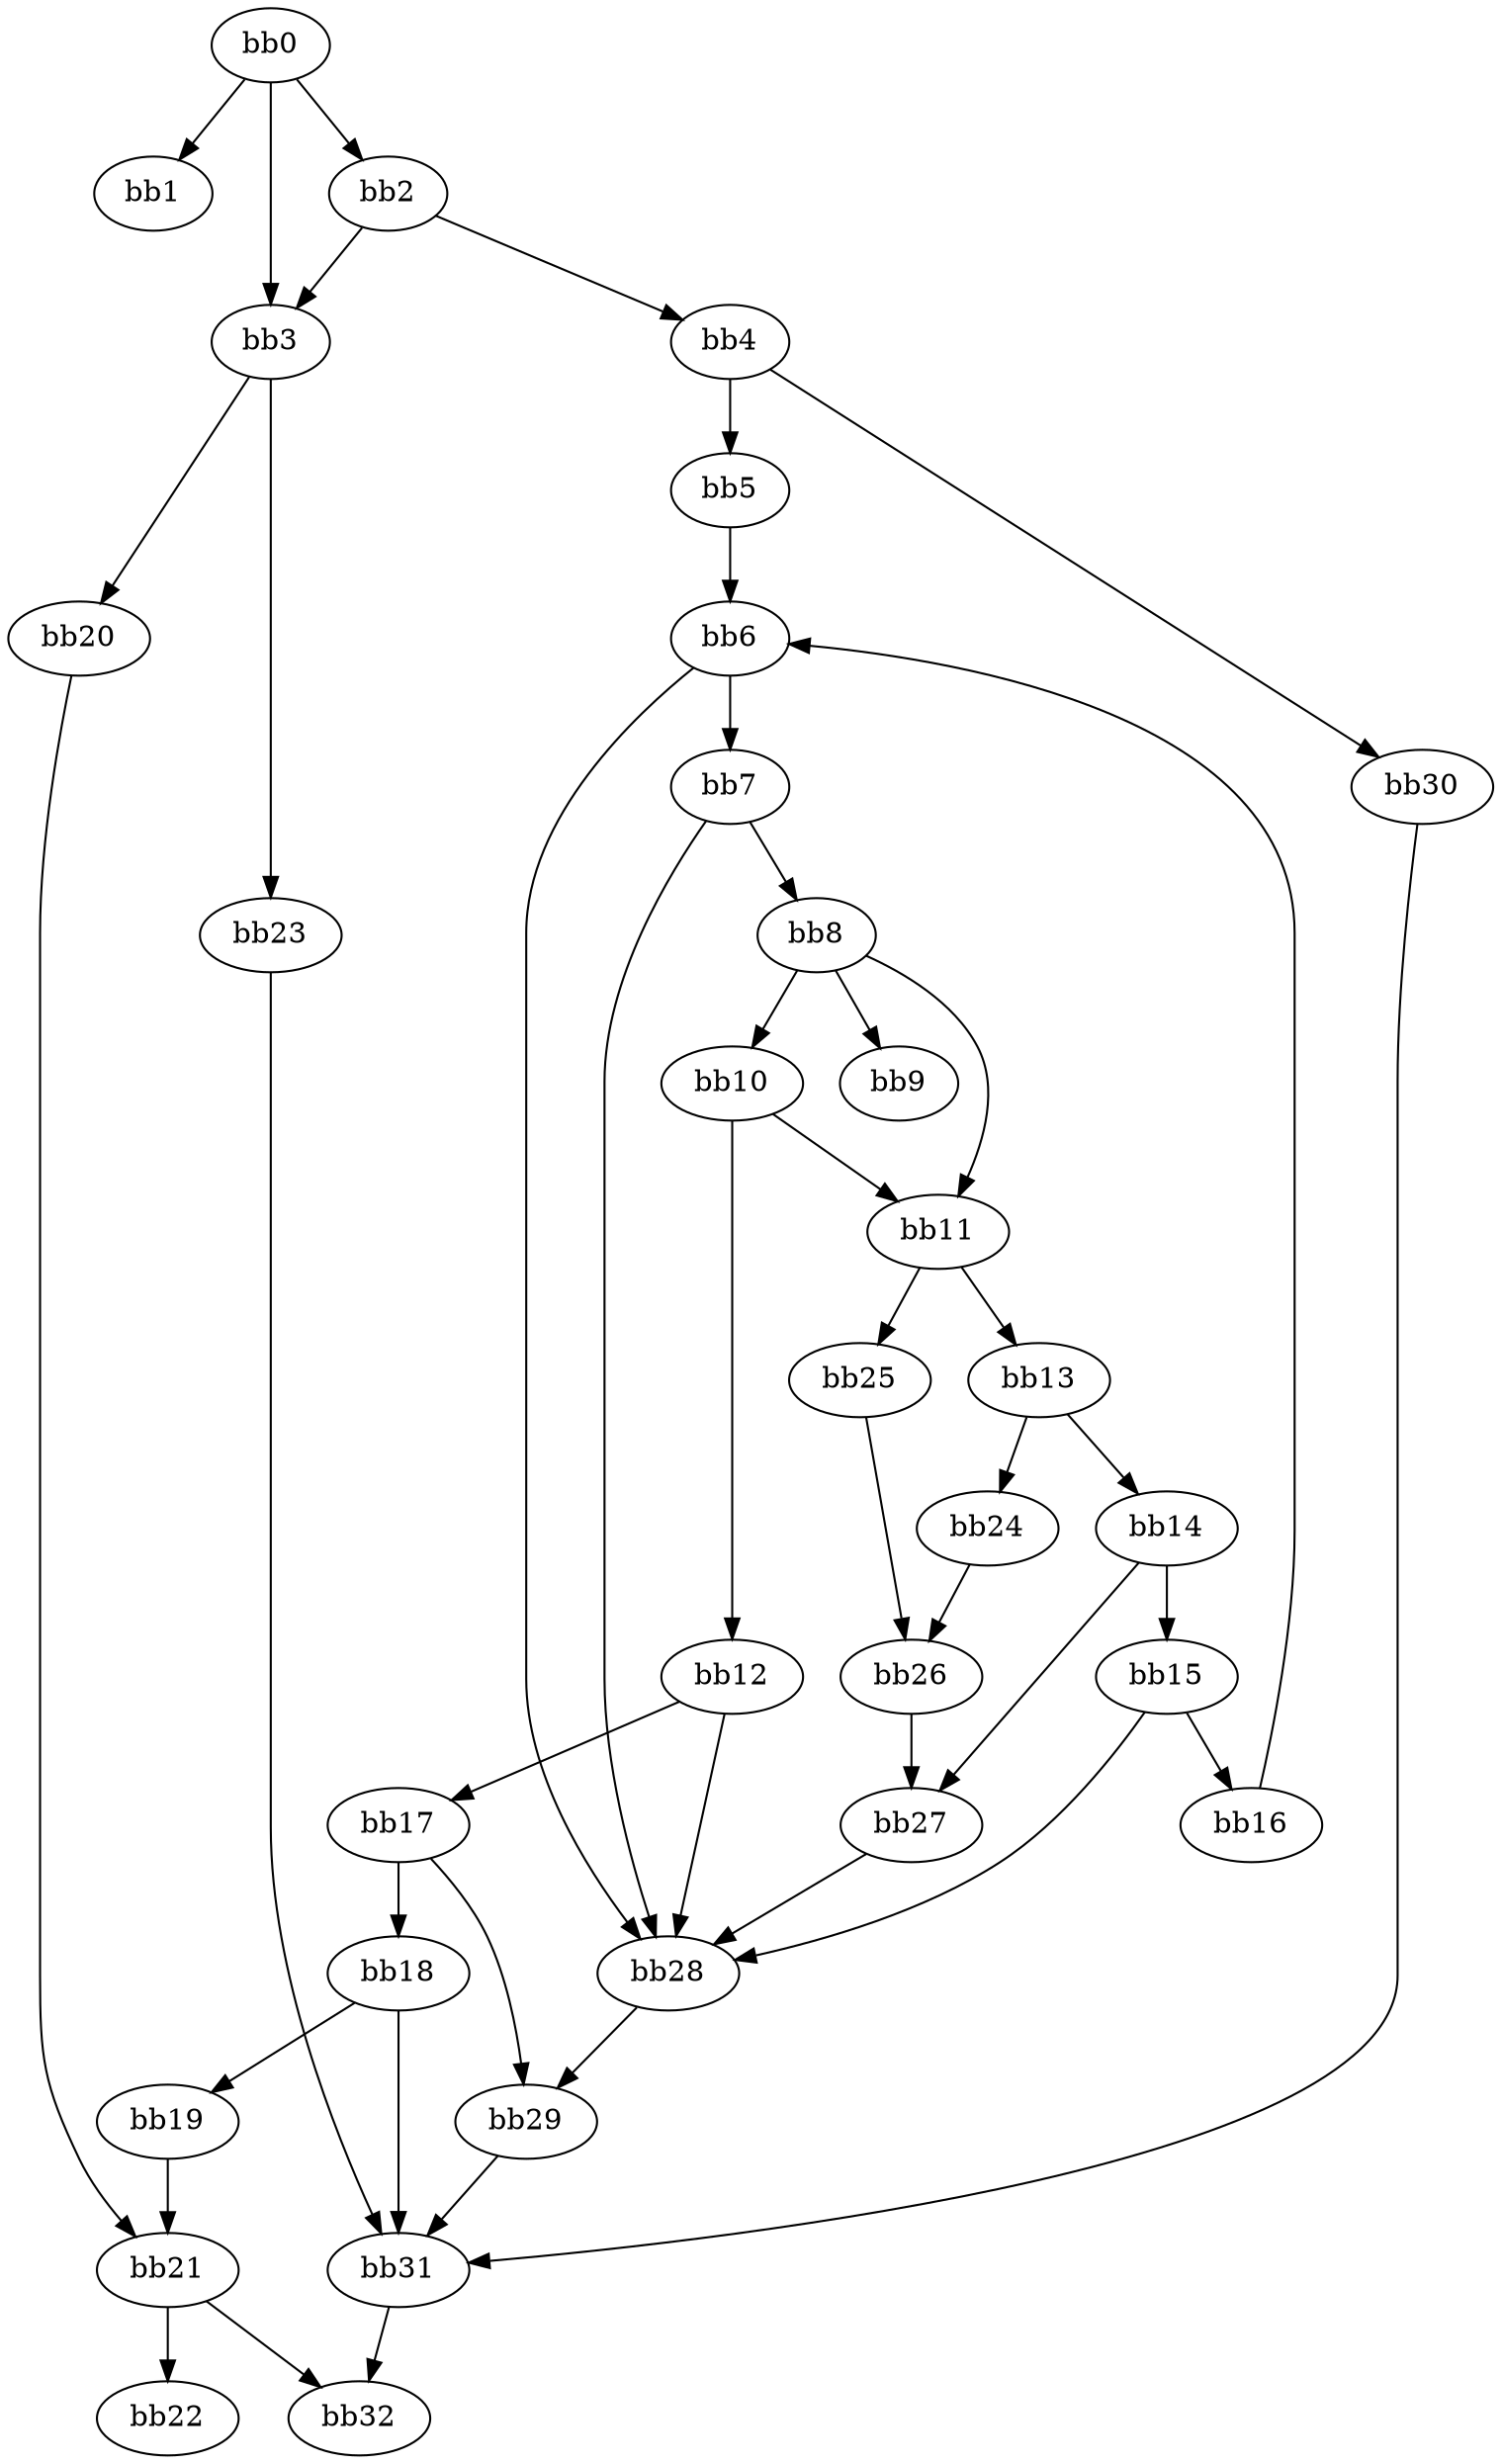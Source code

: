 digraph {
    0 [ label = "bb0\l" ]
    1 [ label = "bb1\l" ]
    2 [ label = "bb2\l" ]
    3 [ label = "bb3\l" ]
    4 [ label = "bb4\l" ]
    5 [ label = "bb5\l" ]
    6 [ label = "bb6\l" ]
    7 [ label = "bb7\l" ]
    8 [ label = "bb8\l" ]
    9 [ label = "bb9\l" ]
    10 [ label = "bb10\l" ]
    11 [ label = "bb11\l" ]
    12 [ label = "bb12\l" ]
    13 [ label = "bb13\l" ]
    14 [ label = "bb14\l" ]
    15 [ label = "bb15\l" ]
    16 [ label = "bb16\l" ]
    17 [ label = "bb17\l" ]
    18 [ label = "bb18\l" ]
    19 [ label = "bb19\l" ]
    20 [ label = "bb20\l" ]
    21 [ label = "bb21\l" ]
    22 [ label = "bb22\l" ]
    23 [ label = "bb23\l" ]
    24 [ label = "bb24\l" ]
    25 [ label = "bb25\l" ]
    26 [ label = "bb26\l" ]
    27 [ label = "bb27\l" ]
    28 [ label = "bb28\l" ]
    29 [ label = "bb29\l" ]
    30 [ label = "bb30\l" ]
    31 [ label = "bb31\l" ]
    32 [ label = "bb32\l" ]
    0 -> 1 [ ]
    0 -> 2 [ ]
    0 -> 3 [ ]
    2 -> 3 [ ]
    2 -> 4 [ ]
    3 -> 20 [ ]
    3 -> 23 [ ]
    4 -> 5 [ ]
    4 -> 30 [ ]
    5 -> 6 [ ]
    6 -> 7 [ ]
    6 -> 28 [ ]
    7 -> 8 [ ]
    7 -> 28 [ ]
    8 -> 9 [ ]
    8 -> 10 [ ]
    8 -> 11 [ ]
    10 -> 11 [ ]
    10 -> 12 [ ]
    11 -> 13 [ ]
    11 -> 25 [ ]
    12 -> 17 [ ]
    12 -> 28 [ ]
    13 -> 14 [ ]
    13 -> 24 [ ]
    14 -> 15 [ ]
    14 -> 27 [ ]
    15 -> 16 [ ]
    15 -> 28 [ ]
    16 -> 6 [ ]
    17 -> 18 [ ]
    17 -> 29 [ ]
    18 -> 19 [ ]
    18 -> 31 [ ]
    19 -> 21 [ ]
    20 -> 21 [ ]
    21 -> 22 [ ]
    21 -> 32 [ ]
    23 -> 31 [ ]
    24 -> 26 [ ]
    25 -> 26 [ ]
    26 -> 27 [ ]
    27 -> 28 [ ]
    28 -> 29 [ ]
    29 -> 31 [ ]
    30 -> 31 [ ]
    31 -> 32 [ ]
}

